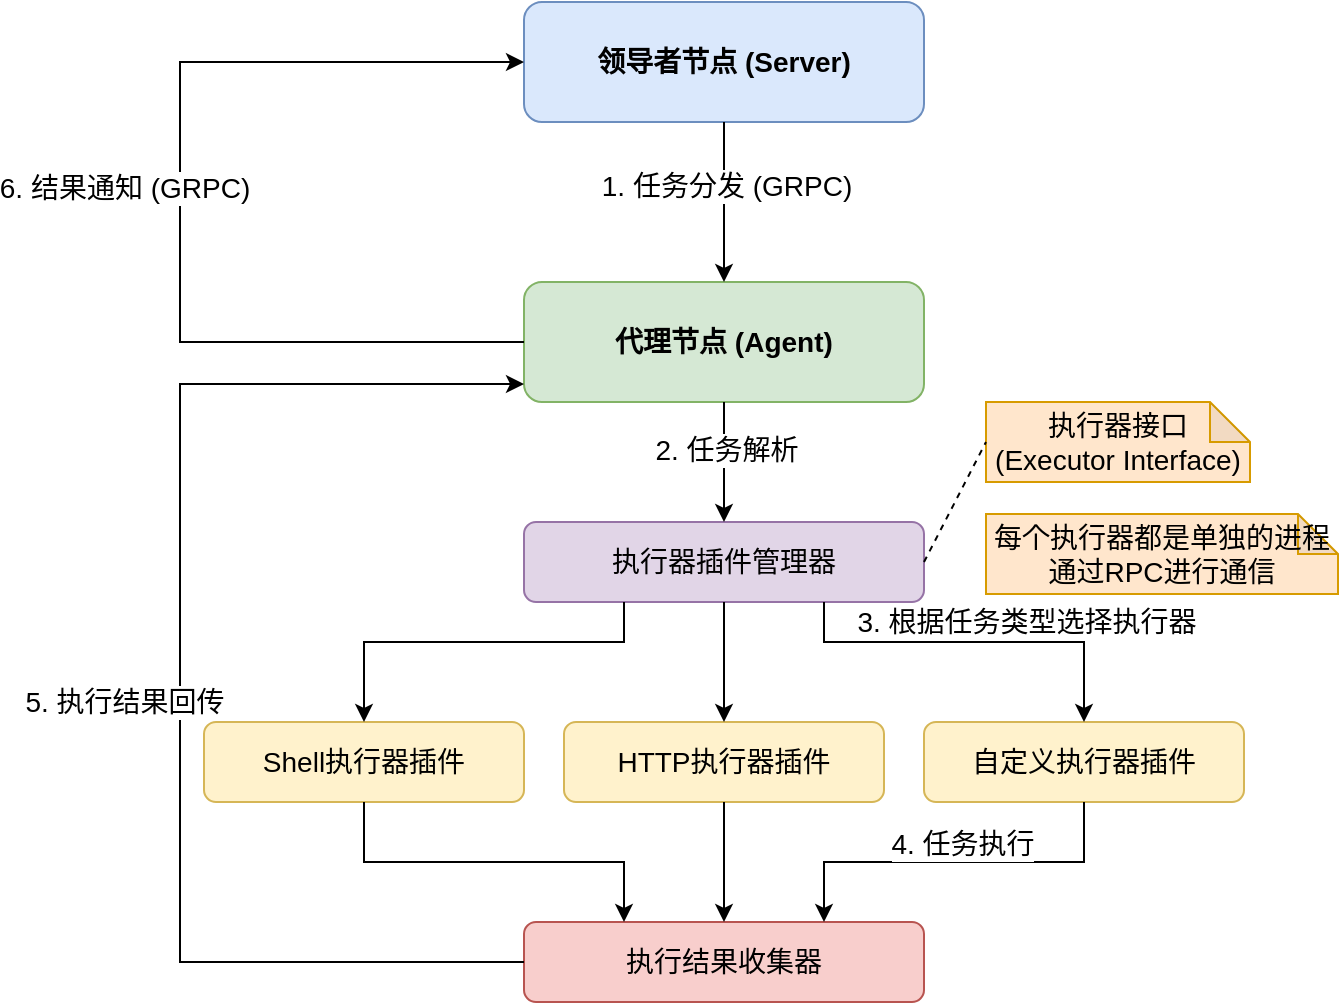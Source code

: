 <mxfile version="27.0.6">
  <diagram name="Page-1" id="IdJxYk8iF5WU8EB2HFbw">
    <mxGraphModel dx="5173" dy="3400" grid="0" gridSize="10" guides="1" tooltips="1" connect="1" arrows="1" fold="1" page="0" pageScale="1" pageWidth="850" pageHeight="1100" math="0" shadow="0">
      <root>
        <mxCell id="0" />
        <mxCell id="1" parent="0" />
        <mxCell id="Iuelgx7-SZ1FgF8hMtg--1" value="领导者节点 (Server)" style="rounded=1;whiteSpace=wrap;html=1;fillColor=#dae8fc;strokeColor=#6c8ebf;fontSize=14;fontStyle=1" vertex="1" parent="1">
          <mxGeometry x="770" y="130" width="200" height="60" as="geometry" />
        </mxCell>
        <mxCell id="Iuelgx7-SZ1FgF8hMtg--2" value="代理节点 (Agent)" style="rounded=1;whiteSpace=wrap;html=1;fillColor=#d5e8d4;strokeColor=#82b366;fontSize=14;fontStyle=1" vertex="1" parent="1">
          <mxGeometry x="770" y="270" width="200" height="60" as="geometry" />
        </mxCell>
        <mxCell id="Iuelgx7-SZ1FgF8hMtg--3" value="" style="edgeStyle=orthogonalEdgeStyle;rounded=0;orthogonalLoop=1;jettySize=auto;html=1;exitX=0.5;exitY=1;exitDx=0;exitDy=0;entryX=0.5;entryY=0;entryDx=0;entryDy=0;fontSize=14;" edge="1" parent="1" source="Iuelgx7-SZ1FgF8hMtg--1" target="Iuelgx7-SZ1FgF8hMtg--2">
          <mxGeometry relative="1" as="geometry" />
        </mxCell>
        <mxCell id="Iuelgx7-SZ1FgF8hMtg--4" value="1. 任务分发 (GRPC)" style="edgeLabel;html=1;align=center;verticalAlign=middle;resizable=0;points=[];fontSize=14;" vertex="1" connectable="0" parent="Iuelgx7-SZ1FgF8hMtg--3">
          <mxGeometry x="-0.2" y="1" relative="1" as="geometry">
            <mxPoint as="offset" />
          </mxGeometry>
        </mxCell>
        <mxCell id="Iuelgx7-SZ1FgF8hMtg--5" value="执行器插件管理器" style="rounded=1;whiteSpace=wrap;html=1;fillColor=#e1d5e7;strokeColor=#9673a6;fontSize=14;" vertex="1" parent="1">
          <mxGeometry x="770" y="390" width="200" height="40" as="geometry" />
        </mxCell>
        <mxCell id="Iuelgx7-SZ1FgF8hMtg--6" value="" style="edgeStyle=orthogonalEdgeStyle;rounded=0;orthogonalLoop=1;jettySize=auto;html=1;exitX=0.5;exitY=1;exitDx=0;exitDy=0;entryX=0.5;entryY=0;entryDx=0;entryDy=0;fontSize=14;" edge="1" parent="1" source="Iuelgx7-SZ1FgF8hMtg--2" target="Iuelgx7-SZ1FgF8hMtg--5">
          <mxGeometry relative="1" as="geometry" />
        </mxCell>
        <mxCell id="Iuelgx7-SZ1FgF8hMtg--7" value="2. 任务解析" style="edgeLabel;html=1;align=center;verticalAlign=middle;resizable=0;points=[];fontSize=14;" vertex="1" connectable="0" parent="Iuelgx7-SZ1FgF8hMtg--6">
          <mxGeometry x="-0.2" y="1" relative="1" as="geometry">
            <mxPoint as="offset" />
          </mxGeometry>
        </mxCell>
        <mxCell id="Iuelgx7-SZ1FgF8hMtg--8" value="Shell执行器插件" style="rounded=1;whiteSpace=wrap;html=1;fillColor=#fff2cc;strokeColor=#d6b656;fontSize=14;" vertex="1" parent="1">
          <mxGeometry x="610" y="490" width="160" height="40" as="geometry" />
        </mxCell>
        <mxCell id="Iuelgx7-SZ1FgF8hMtg--9" value="HTTP执行器插件" style="rounded=1;whiteSpace=wrap;html=1;fillColor=#fff2cc;strokeColor=#d6b656;fontSize=14;" vertex="1" parent="1">
          <mxGeometry x="790" y="490" width="160" height="40" as="geometry" />
        </mxCell>
        <mxCell id="Iuelgx7-SZ1FgF8hMtg--10" value="自定义执行器插件" style="rounded=1;whiteSpace=wrap;html=1;fillColor=#fff2cc;strokeColor=#d6b656;fontSize=14;" vertex="1" parent="1">
          <mxGeometry x="970" y="490" width="160" height="40" as="geometry" />
        </mxCell>
        <mxCell id="Iuelgx7-SZ1FgF8hMtg--11" value="" style="edgeStyle=orthogonalEdgeStyle;rounded=0;orthogonalLoop=1;jettySize=auto;html=1;exitX=0.25;exitY=1;exitDx=0;exitDy=0;entryX=0.5;entryY=0;entryDx=0;entryDy=0;fontSize=14;" edge="1" parent="1" source="Iuelgx7-SZ1FgF8hMtg--5" target="Iuelgx7-SZ1FgF8hMtg--8">
          <mxGeometry relative="1" as="geometry">
            <Array as="points">
              <mxPoint x="820" y="450" />
              <mxPoint x="690" y="450" />
            </Array>
          </mxGeometry>
        </mxCell>
        <mxCell id="Iuelgx7-SZ1FgF8hMtg--12" value="" style="edgeStyle=orthogonalEdgeStyle;rounded=0;orthogonalLoop=1;jettySize=auto;html=1;exitX=0.5;exitY=1;exitDx=0;exitDy=0;entryX=0.5;entryY=0;entryDx=0;entryDy=0;fontSize=14;" edge="1" parent="1" source="Iuelgx7-SZ1FgF8hMtg--5" target="Iuelgx7-SZ1FgF8hMtg--9">
          <mxGeometry relative="1" as="geometry" />
        </mxCell>
        <mxCell id="Iuelgx7-SZ1FgF8hMtg--13" value="" style="edgeStyle=orthogonalEdgeStyle;rounded=0;orthogonalLoop=1;jettySize=auto;html=1;exitX=0.75;exitY=1;exitDx=0;exitDy=0;entryX=0.5;entryY=0;entryDx=0;entryDy=0;fontSize=14;" edge="1" parent="1" source="Iuelgx7-SZ1FgF8hMtg--5" target="Iuelgx7-SZ1FgF8hMtg--10">
          <mxGeometry relative="1" as="geometry">
            <Array as="points">
              <mxPoint x="920" y="450" />
              <mxPoint x="1050" y="450" />
            </Array>
          </mxGeometry>
        </mxCell>
        <mxCell id="Iuelgx7-SZ1FgF8hMtg--14" value="3. 根据任务类型选择执行器" style="edgeLabel;html=1;align=center;verticalAlign=middle;resizable=0;points=[];fontSize=14;" vertex="1" connectable="0" parent="Iuelgx7-SZ1FgF8hMtg--13">
          <mxGeometry x="0.067" y="1" relative="1" as="geometry">
            <mxPoint x="19" y="-9" as="offset" />
          </mxGeometry>
        </mxCell>
        <mxCell id="Iuelgx7-SZ1FgF8hMtg--15" value="执行结果收集器" style="rounded=1;whiteSpace=wrap;html=1;fillColor=#f8cecc;strokeColor=#b85450;fontSize=14;" vertex="1" parent="1">
          <mxGeometry x="770" y="590" width="200" height="40" as="geometry" />
        </mxCell>
        <mxCell id="Iuelgx7-SZ1FgF8hMtg--16" value="" style="edgeStyle=orthogonalEdgeStyle;rounded=0;orthogonalLoop=1;jettySize=auto;html=1;exitX=0.5;exitY=1;exitDx=0;exitDy=0;entryX=0.25;entryY=0;entryDx=0;entryDy=0;fontSize=14;" edge="1" parent="1" source="Iuelgx7-SZ1FgF8hMtg--8" target="Iuelgx7-SZ1FgF8hMtg--15">
          <mxGeometry relative="1" as="geometry">
            <Array as="points">
              <mxPoint x="690" y="560" />
              <mxPoint x="820" y="560" />
            </Array>
          </mxGeometry>
        </mxCell>
        <mxCell id="Iuelgx7-SZ1FgF8hMtg--17" value="" style="edgeStyle=orthogonalEdgeStyle;rounded=0;orthogonalLoop=1;jettySize=auto;html=1;exitX=0.5;exitY=1;exitDx=0;exitDy=0;entryX=0.5;entryY=0;entryDx=0;entryDy=0;fontSize=14;" edge="1" parent="1" source="Iuelgx7-SZ1FgF8hMtg--9" target="Iuelgx7-SZ1FgF8hMtg--15">
          <mxGeometry relative="1" as="geometry" />
        </mxCell>
        <mxCell id="Iuelgx7-SZ1FgF8hMtg--18" value="" style="edgeStyle=orthogonalEdgeStyle;rounded=0;orthogonalLoop=1;jettySize=auto;html=1;exitX=0.5;exitY=1;exitDx=0;exitDy=0;entryX=0.75;entryY=0;entryDx=0;entryDy=0;fontSize=14;" edge="1" parent="1" source="Iuelgx7-SZ1FgF8hMtg--10" target="Iuelgx7-SZ1FgF8hMtg--15">
          <mxGeometry relative="1" as="geometry">
            <Array as="points">
              <mxPoint x="1050" y="560" />
              <mxPoint x="920" y="560" />
            </Array>
          </mxGeometry>
        </mxCell>
        <mxCell id="Iuelgx7-SZ1FgF8hMtg--19" value="4. 任务执行" style="edgeLabel;html=1;align=center;verticalAlign=middle;resizable=0;points=[];fontSize=14;" vertex="1" connectable="0" parent="Iuelgx7-SZ1FgF8hMtg--18">
          <mxGeometry x="0.067" y="1" relative="1" as="geometry">
            <mxPoint x="10" y="-10" as="offset" />
          </mxGeometry>
        </mxCell>
        <mxCell id="Iuelgx7-SZ1FgF8hMtg--20" value="" style="edgeStyle=orthogonalEdgeStyle;rounded=0;orthogonalLoop=1;jettySize=auto;html=1;exitX=0;exitY=0.5;exitDx=0;exitDy=0;fontSize=14;" edge="1" parent="1" source="Iuelgx7-SZ1FgF8hMtg--15">
          <mxGeometry relative="1" as="geometry">
            <Array as="points">
              <mxPoint x="598" y="610" />
              <mxPoint x="598" y="321" />
              <mxPoint x="770" y="321" />
            </Array>
            <mxPoint x="770" y="321" as="targetPoint" />
          </mxGeometry>
        </mxCell>
        <mxCell id="Iuelgx7-SZ1FgF8hMtg--21" value="5. 执行结果回传" style="edgeLabel;html=1;align=center;verticalAlign=middle;resizable=0;points=[];fontSize=14;" vertex="1" connectable="0" parent="Iuelgx7-SZ1FgF8hMtg--20">
          <mxGeometry x="0.053" y="-1" relative="1" as="geometry">
            <mxPoint x="-29" y="31" as="offset" />
          </mxGeometry>
        </mxCell>
        <mxCell id="Iuelgx7-SZ1FgF8hMtg--22" value="" style="edgeStyle=orthogonalEdgeStyle;rounded=0;orthogonalLoop=1;jettySize=auto;html=1;exitX=0;exitY=0.5;exitDx=0;exitDy=0;entryX=0;entryY=0.5;entryDx=0;entryDy=0;fontSize=14;" edge="1" parent="1" source="Iuelgx7-SZ1FgF8hMtg--2" target="Iuelgx7-SZ1FgF8hMtg--1">
          <mxGeometry relative="1" as="geometry">
            <Array as="points">
              <mxPoint x="598" y="300" />
              <mxPoint x="598" y="160" />
            </Array>
          </mxGeometry>
        </mxCell>
        <mxCell id="Iuelgx7-SZ1FgF8hMtg--23" value="6. 结果通知 (GRPC)" style="edgeLabel;html=1;align=center;verticalAlign=middle;resizable=0;points=[];fontSize=14;" vertex="1" connectable="0" parent="Iuelgx7-SZ1FgF8hMtg--22">
          <mxGeometry x="-0.053" y="-1" relative="1" as="geometry">
            <mxPoint x="-29" y="-20" as="offset" />
          </mxGeometry>
        </mxCell>
        <mxCell id="Iuelgx7-SZ1FgF8hMtg--24" value="执行器接口 (Executor Interface)" style="shape=note;whiteSpace=wrap;html=1;backgroundOutline=1;darkOpacity=0.05;fillColor=#ffe6cc;strokeColor=#d79b00;fontSize=14;size=20;" vertex="1" parent="1">
          <mxGeometry x="1001" y="330" width="132" height="40" as="geometry" />
        </mxCell>
        <mxCell id="Iuelgx7-SZ1FgF8hMtg--25" value="" style="endArrow=none;dashed=1;html=1;rounded=0;entryX=0;entryY=0.5;entryDx=0;entryDy=0;entryPerimeter=0;exitX=1;exitY=0.5;exitDx=0;exitDy=0;fontSize=14;" edge="1" parent="1" source="Iuelgx7-SZ1FgF8hMtg--5" target="Iuelgx7-SZ1FgF8hMtg--24">
          <mxGeometry width="50" height="50" relative="1" as="geometry">
            <mxPoint x="850" y="470" as="sourcePoint" />
            <mxPoint x="900" y="420" as="targetPoint" />
          </mxGeometry>
        </mxCell>
        <mxCell id="Iuelgx7-SZ1FgF8hMtg--63" value="每个执行器都是单独的进程&lt;div&gt;通过RPC进行通信&lt;/div&gt;" style="shape=note;whiteSpace=wrap;html=1;backgroundOutline=1;darkOpacity=0.05;fillColor=#ffe6cc;strokeColor=#d79b00;fontSize=14;size=20;" vertex="1" parent="1">
          <mxGeometry x="1001" y="386" width="176" height="40" as="geometry" />
        </mxCell>
      </root>
    </mxGraphModel>
  </diagram>
</mxfile>
